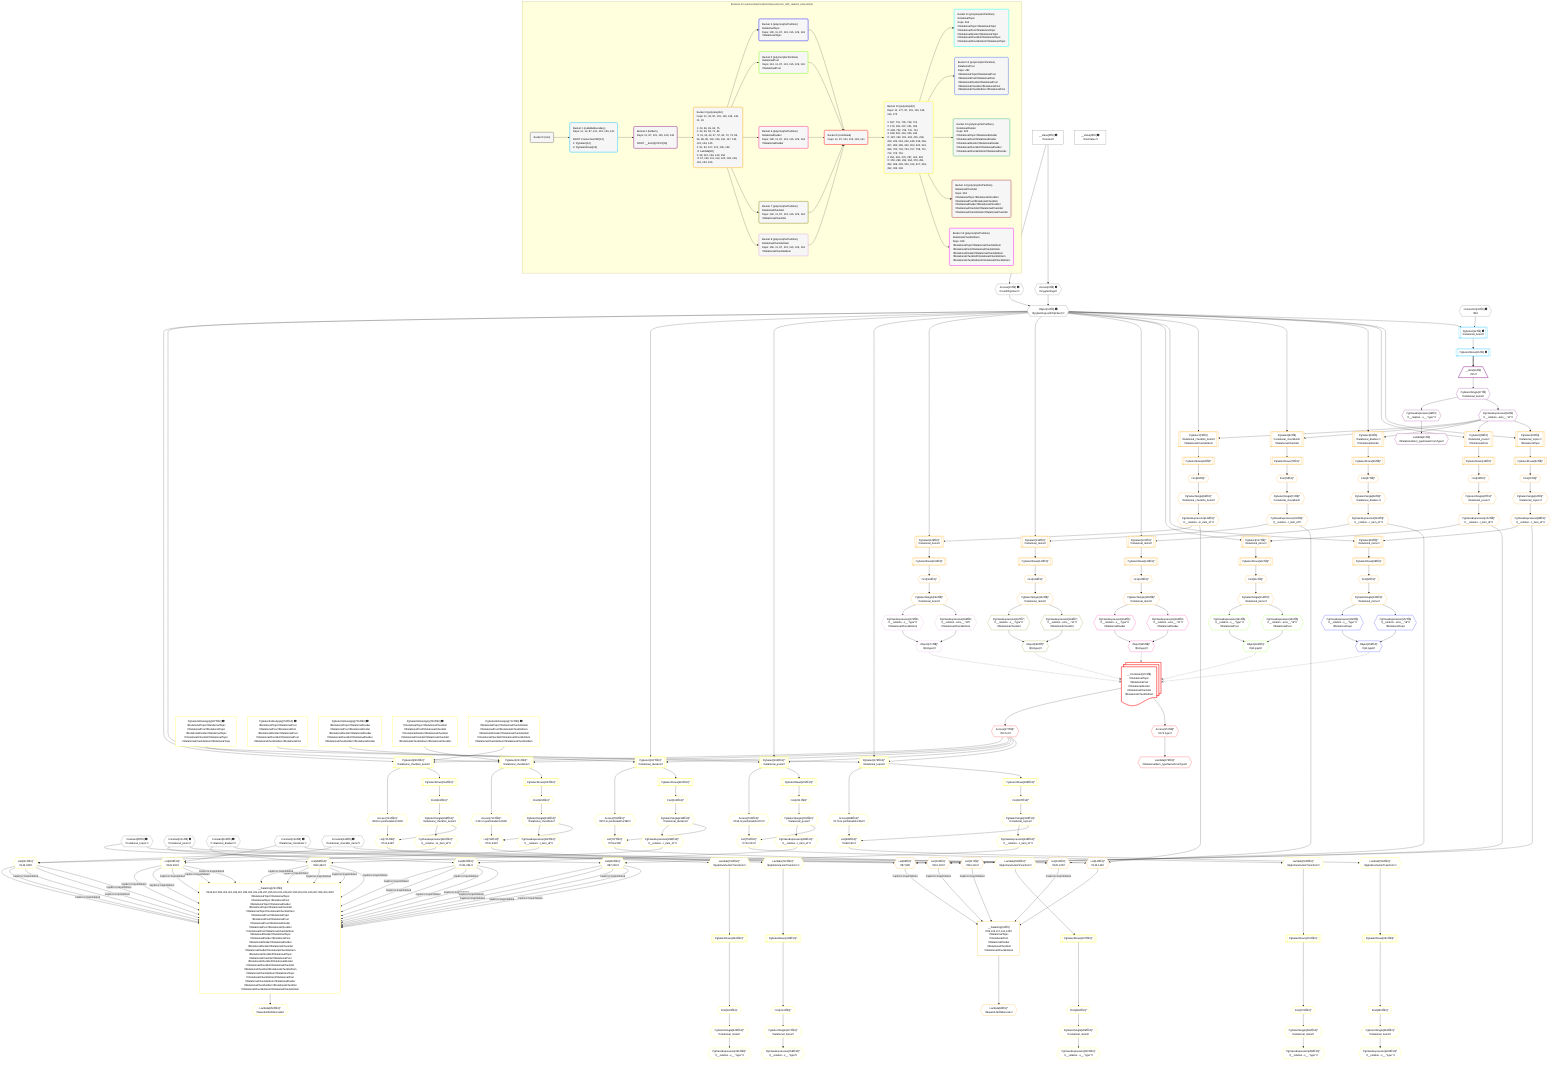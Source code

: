%%{init: {'themeVariables': { 'fontSize': '12px'}}}%%
graph TD
    classDef path fill:#eee,stroke:#000,color:#000
    classDef plan fill:#fff,stroke-width:1px,color:#000
    classDef itemplan fill:#fff,stroke-width:2px,color:#000
    classDef unbatchedplan fill:#dff,stroke-width:1px,color:#000
    classDef sideeffectplan fill:#fcc,stroke-width:2px,color:#000
    classDef bucket fill:#f6f6f6,color:#000,stroke-width:2px,text-align:left

    subgraph "Buckets for queries/polymorphic/relay.polyroot_with_related_poly.simple"
    Bucket0("Bucket 0 (root)"):::bucket
    Bucket1("Bucket 1 (nullableBoundary)<br />Deps: 11, 12, 87, 101, 115, 129, 143<br /><br />ROOT Connectionᐸ8ᐳ[12]<br />1: PgSelect[14]<br />2: PgSelectRows[15]"):::bucket
    Bucket2("Bucket 2 (listItem)<br />Deps: 11, 87, 101, 115, 129, 143<br /><br />ROOT __Item{2}ᐸ15ᐳ[16]"):::bucket
    Bucket3("Bucket 3 (polymorphic)<br />Deps: 11, 18, 87, 101, 115, 129, 143, 21, 19<br /><br />1: 23, 36, 49, 62, 75<br />2: 32, 45, 58, 71, 84<br />ᐳ: 31, 34, 44, 47, 57, 60, 70, 73, 83, 86, 88, 89, 102, 103, 116, 117, 130, 131, 144, 145<br />3: 91, 93, 107, 121, 135, 149<br />ᐳ: Lambda[90]<br />4: 98, 112, 126, 140, 154<br />ᐳ: 97, 100, 111, 114, 125, 128, 139, 142, 153, 156"):::bucket
    Bucket4("Bucket 4 (polymorphicPartition)<br />RelationalTopic<br />Deps: 100, 11, 87, 101, 115, 129, 143<br />ᐳRelationalTopic"):::bucket
    Bucket5("Bucket 5 (polymorphicPartition)<br />RelationalPost<br />Deps: 114, 11, 87, 101, 115, 129, 143<br />ᐳRelationalPost"):::bucket
    Bucket6("Bucket 6 (polymorphicPartition)<br />RelationalDivider<br />Deps: 128, 11, 87, 101, 115, 129, 143<br />ᐳRelationalDivider"):::bucket
    Bucket7("Bucket 7 (polymorphicPartition)<br />RelationalChecklist<br />Deps: 142, 11, 87, 101, 115, 129, 143<br />ᐳRelationalChecklist"):::bucket
    Bucket8("Bucket 8 (polymorphicPartition)<br />RelationalChecklistItem<br />Deps: 156, 11, 87, 101, 115, 129, 143<br />ᐳRelationalChecklistItem"):::bucket
    Bucket9("Bucket 9 (combined)<br />Deps: 11, 87, 101, 115, 129, 143"):::bucket
    Bucket10("Bucket 10 (polymorphic)<br />Deps: 11, 177, 87, 101, 115, 129, 143, 175<br /><br />1: 697, 701, 705, 709, 713<br />2: 179, 193, 207, 221, 235<br />ᐳ: 698, 702, 706, 710, 714<br />3: 188, 202, 216, 230, 244<br />ᐳ: 187, 190, 201, 204, 215, 218, 229, 232, 243, 246, 248, 249, 266, 267, 284, 285, 302, 303, 320, 321, 699, 700, 703, 704, 707, 708, 711, 712, 715, 716<br />4: 251, 261, 279, 297, 315, 333<br />ᐳ: 250, 260, 263, 264, 278, 281, 282, 296, 299, 300, 314, 317, 318, 332, 335, 336"):::bucket
    Bucket11("Bucket 11 (polymorphicPartition)<br />RelationalTopic<br />Deps: 264<br />ᐳRelationalTopicᐳRelationalTopic<br />ᐳRelationalPostᐳRelationalTopic<br />ᐳRelationalDividerᐳRelationalTopic<br />ᐳRelationalChecklistᐳRelationalTopic<br />ᐳRelationalChecklistItemᐳRelationalTopic"):::bucket
    Bucket12("Bucket 12 (polymorphicPartition)<br />RelationalPost<br />Deps: 282<br />ᐳRelationalTopicᐳRelationalPost<br />ᐳRelationalPostᐳRelationalPost<br />ᐳRelationalDividerᐳRelationalPost<br />ᐳRelationalChecklistᐳRelationalPost<br />ᐳRelationalChecklistItemᐳRelationalPost"):::bucket
    Bucket13("Bucket 13 (polymorphicPartition)<br />RelationalDivider<br />Deps: 300<br />ᐳRelationalTopicᐳRelationalDivider<br />ᐳRelationalPostᐳRelationalDivider<br />ᐳRelationalDividerᐳRelationalDivider<br />ᐳRelationalChecklistᐳRelationalDivider<br />ᐳRelationalChecklistItemᐳRelationalDivider"):::bucket
    Bucket14("Bucket 14 (polymorphicPartition)<br />RelationalChecklist<br />Deps: 318<br />ᐳRelationalTopicᐳRelationalChecklist<br />ᐳRelationalPostᐳRelationalChecklist<br />ᐳRelationalDividerᐳRelationalChecklist<br />ᐳRelationalChecklistᐳRelationalChecklist<br />ᐳRelationalChecklistItemᐳRelationalChecklist"):::bucket
    Bucket15("Bucket 15 (polymorphicPartition)<br />RelationalChecklistItem<br />Deps: 336<br />ᐳRelationalTopicᐳRelationalChecklistItem<br />ᐳRelationalPostᐳRelationalChecklistItem<br />ᐳRelationalDividerᐳRelationalChecklistItem<br />ᐳRelationalChecklistᐳRelationalChecklistItem<br />ᐳRelationalChecklistItemᐳRelationalChecklistItem"):::bucket
    end
    Bucket0 --> Bucket1
    Bucket1 --> Bucket2
    Bucket2 --> Bucket3
    Bucket3 --> Bucket4 & Bucket5 & Bucket6 & Bucket7 & Bucket8
    Bucket4 --> Bucket9
    Bucket5 --> Bucket9
    Bucket6 --> Bucket9
    Bucket7 --> Bucket9
    Bucket8 --> Bucket9
    Bucket9 --> Bucket10
    Bucket10 --> Bucket11 & Bucket12 & Bucket13 & Bucket14 & Bucket15

    %% plan dependencies
    Object11{{"Object[11∈0] ➊<br />ᐸ{pgSettings,withPgClient}ᐳ"}}:::plan
    Access9{{"Access[9∈0] ➊<br />ᐸ2.pgSettingsᐳ"}}:::plan
    Access10{{"Access[10∈0] ➊<br />ᐸ2.withPgClientᐳ"}}:::plan
    Access9 & Access10 --> Object11
    __Value2["__Value[2∈0] ➊<br />ᐸcontextᐳ"]:::plan
    __Value2 --> Access9
    __Value2 --> Access10
    __Value4["__Value[4∈0] ➊<br />ᐸrootValueᐳ"]:::plan
    Connection12{{"Connection[12∈0] ➊<br />ᐸ8ᐳ"}}:::plan
    Constant87{{"Constant[87∈0] ➊<br />ᐸ'relational_topics'ᐳ"}}:::plan
    Constant101{{"Constant[101∈0] ➊<br />ᐸ'relational_posts'ᐳ"}}:::plan
    Constant115{{"Constant[115∈0] ➊<br />ᐸ'relational_dividers'ᐳ"}}:::plan
    Constant129{{"Constant[129∈0] ➊<br />ᐸ'relational_checklists'ᐳ"}}:::plan
    Constant143{{"Constant[143∈0] ➊<br />ᐸ'relational_checklist_items'ᐳ"}}:::plan
    PgSelect14[["PgSelect[14∈1] ➊<br />ᐸrelational_itemsᐳ"]]:::plan
    Object11 & Connection12 --> PgSelect14
    PgSelectRows15[["PgSelectRows[15∈1] ➊"]]:::plan
    PgSelect14 --> PgSelectRows15
    __Item16[/"__Item[16∈2]<br />ᐸ15ᐳ"\]:::itemplan
    PgSelectRows15 ==> __Item16
    PgSelectSingle17{{"PgSelectSingle[17∈2]<br />ᐸrelational_itemsᐳ"}}:::plan
    __Item16 --> PgSelectSingle17
    PgClassExpression18{{"PgClassExpression[18∈2]<br />ᐸ__relation...ems__.”id”ᐳ"}}:::plan
    PgSelectSingle17 --> PgClassExpression18
    PgClassExpression19{{"PgClassExpression[19∈2]<br />ᐸ__relation...s__.”type”ᐳ"}}:::plan
    PgSelectSingle17 --> PgClassExpression19
    Lambda21{{"Lambda[21∈2]<br />ᐸRelationalItem_typeNameFromTypeᐳ"}}:::plan
    PgClassExpression19 --> Lambda21
    __DataOnly91["__DataOnly[91∈3]<br />ᐸ89,103,117,131,145ᐳ<br />ᐳRelationalTopic<br />ᐳRelationalPost<br />ᐳRelationalDivider<br />ᐳRelationalChecklist<br />ᐳRelationalChecklistItem"]:::plan
    List89{{"List[89∈3]^<br />ᐸ87,88ᐳ"}}:::plan
    List103{{"List[103∈3]^<br />ᐸ101,102ᐳ"}}:::plan
    List117{{"List[117∈3]^<br />ᐸ115,116ᐳ"}}:::plan
    List131{{"List[131∈3]^<br />ᐸ129,130ᐳ"}}:::plan
    List145{{"List[145∈3]^<br />ᐸ143,144ᐳ"}}:::plan
    List89 -->|"trapError;trapInhibited"| __DataOnly91
    List103 -->|"trapError;trapInhibited"| __DataOnly91
    List117 -->|"trapError;trapInhibited"| __DataOnly91
    List131 -->|"trapError;trapInhibited"| __DataOnly91
    List145 --> __DataOnly91
    PgSelect23[["PgSelect[23∈3]<br />ᐸrelational_topicsᐳ<br />ᐳRelationalTopic"]]:::plan
    Object11 & PgClassExpression18 --> PgSelect23
    PgSelect36[["PgSelect[36∈3]<br />ᐸrelational_postsᐳ<br />ᐳRelationalPost"]]:::plan
    Object11 & PgClassExpression18 --> PgSelect36
    PgSelect49[["PgSelect[49∈3]<br />ᐸrelational_dividersᐳ<br />ᐳRelationalDivider"]]:::plan
    Object11 & PgClassExpression18 --> PgSelect49
    PgSelect62[["PgSelect[62∈3]<br />ᐸrelational_checklistsᐳ<br />ᐳRelationalChecklist"]]:::plan
    Object11 & PgClassExpression18 --> PgSelect62
    PgSelect75[["PgSelect[75∈3]<br />ᐸrelational_checklist_itemsᐳ<br />ᐳRelationalChecklistItem"]]:::plan
    Object11 & PgClassExpression18 --> PgSelect75
    PgClassExpression88{{"PgClassExpression[88∈3]^<br />ᐸ__relation...c_item_id”ᐳ"}}:::plan
    Constant87 & PgClassExpression88 --> List89
    PgSelect93[["PgSelect[93∈3]^<br />ᐸrelational_itemsᐳ"]]:::plan
    Object11 & PgClassExpression88 --> PgSelect93
    PgClassExpression102{{"PgClassExpression[102∈3]^<br />ᐸ__relation...t_item_id”ᐳ"}}:::plan
    Constant101 & PgClassExpression102 --> List103
    PgSelect107[["PgSelect[107∈3]^<br />ᐸrelational_itemsᐳ"]]:::plan
    Object11 & PgClassExpression102 --> PgSelect107
    PgClassExpression116{{"PgClassExpression[116∈3]^<br />ᐸ__relation...r_item_id”ᐳ"}}:::plan
    Constant115 & PgClassExpression116 --> List117
    PgSelect121[["PgSelect[121∈3]^<br />ᐸrelational_itemsᐳ"]]:::plan
    Object11 & PgClassExpression116 --> PgSelect121
    PgClassExpression130{{"PgClassExpression[130∈3]^<br />ᐸ__relation...t_item_id”ᐳ"}}:::plan
    Constant129 & PgClassExpression130 --> List131
    PgSelect135[["PgSelect[135∈3]^<br />ᐸrelational_itemsᐳ"]]:::plan
    Object11 & PgClassExpression130 --> PgSelect135
    PgClassExpression144{{"PgClassExpression[144∈3]^<br />ᐸ__relation...m_item_id”ᐳ"}}:::plan
    Constant143 & PgClassExpression144 --> List145
    PgSelect149[["PgSelect[149∈3]^<br />ᐸrelational_itemsᐳ"]]:::plan
    Object11 & PgClassExpression144 --> PgSelect149
    First31{{"First[31∈3]^"}}:::plan
    PgSelectRows32[["PgSelectRows[32∈3]^"]]:::plan
    PgSelectRows32 --> First31
    PgSelect23 --> PgSelectRows32
    PgSelectSingle34{{"PgSelectSingle[34∈3]^<br />ᐸrelational_topicsᐳ"}}:::plan
    First31 --> PgSelectSingle34
    First44{{"First[44∈3]^"}}:::plan
    PgSelectRows45[["PgSelectRows[45∈3]^"]]:::plan
    PgSelectRows45 --> First44
    PgSelect36 --> PgSelectRows45
    PgSelectSingle47{{"PgSelectSingle[47∈3]^<br />ᐸrelational_postsᐳ"}}:::plan
    First44 --> PgSelectSingle47
    First57{{"First[57∈3]^"}}:::plan
    PgSelectRows58[["PgSelectRows[58∈3]^"]]:::plan
    PgSelectRows58 --> First57
    PgSelect49 --> PgSelectRows58
    PgSelectSingle60{{"PgSelectSingle[60∈3]^<br />ᐸrelational_dividersᐳ"}}:::plan
    First57 --> PgSelectSingle60
    First70{{"First[70∈3]^"}}:::plan
    PgSelectRows71[["PgSelectRows[71∈3]^"]]:::plan
    PgSelectRows71 --> First70
    PgSelect62 --> PgSelectRows71
    PgSelectSingle73{{"PgSelectSingle[73∈3]^<br />ᐸrelational_checklistsᐳ"}}:::plan
    First70 --> PgSelectSingle73
    First83{{"First[83∈3]^"}}:::plan
    PgSelectRows84[["PgSelectRows[84∈3]^"]]:::plan
    PgSelectRows84 --> First83
    PgSelect75 --> PgSelectRows84
    PgSelectSingle86{{"PgSelectSingle[86∈3]^<br />ᐸrelational_checklist_itemsᐳ"}}:::plan
    First83 --> PgSelectSingle86
    PgSelectSingle34 --> PgClassExpression88
    Lambda90{{"Lambda[90∈3]^<br />ᐸbase64JSONEncodeᐳ"}}:::plan
    __DataOnly91 --> Lambda90
    First97{{"First[97∈3]^"}}:::plan
    PgSelectRows98[["PgSelectRows[98∈3]^"]]:::plan
    PgSelectRows98 --> First97
    PgSelect93 --> PgSelectRows98
    PgSelectSingle100{{"PgSelectSingle[100∈3]^<br />ᐸrelational_itemsᐳ"}}:::plan
    First97 --> PgSelectSingle100
    PgSelectSingle47 --> PgClassExpression102
    First111{{"First[111∈3]^"}}:::plan
    PgSelectRows112[["PgSelectRows[112∈3]^"]]:::plan
    PgSelectRows112 --> First111
    PgSelect107 --> PgSelectRows112
    PgSelectSingle114{{"PgSelectSingle[114∈3]^<br />ᐸrelational_itemsᐳ"}}:::plan
    First111 --> PgSelectSingle114
    PgSelectSingle60 --> PgClassExpression116
    First125{{"First[125∈3]^"}}:::plan
    PgSelectRows126[["PgSelectRows[126∈3]^"]]:::plan
    PgSelectRows126 --> First125
    PgSelect121 --> PgSelectRows126
    PgSelectSingle128{{"PgSelectSingle[128∈3]^<br />ᐸrelational_itemsᐳ"}}:::plan
    First125 --> PgSelectSingle128
    PgSelectSingle73 --> PgClassExpression130
    First139{{"First[139∈3]^"}}:::plan
    PgSelectRows140[["PgSelectRows[140∈3]^"]]:::plan
    PgSelectRows140 --> First139
    PgSelect135 --> PgSelectRows140
    PgSelectSingle142{{"PgSelectSingle[142∈3]^<br />ᐸrelational_itemsᐳ"}}:::plan
    First139 --> PgSelectSingle142
    PgSelectSingle86 --> PgClassExpression144
    First153{{"First[153∈3]^"}}:::plan
    PgSelectRows154[["PgSelectRows[154∈3]^"]]:::plan
    PgSelectRows154 --> First153
    PgSelect149 --> PgSelectRows154
    PgSelectSingle156{{"PgSelectSingle[156∈3]^<br />ᐸrelational_itemsᐳ"}}:::plan
    First153 --> PgSelectSingle156
    Object159{{"Object[159∈4]^<br />ᐸ{id,type}ᐳ"}}:::plan
    PgClassExpression157{{"PgClassExpression[157∈4]<br />ᐸ__relation...ems__.”id”ᐳ<br />ᐳRelationalTopic"}}:::plan
    PgClassExpression158{{"PgClassExpression[158∈4]<br />ᐸ__relation...s__.”type”ᐳ<br />ᐳRelationalTopic"}}:::plan
    PgClassExpression157 & PgClassExpression158 --> Object159
    PgSelectSingle100 --> PgClassExpression157
    PgSelectSingle100 --> PgClassExpression158
    Access173{{"Access[173∈9]^<br />ᐸ172.typeᐳ"}}:::plan
    __Value172:::plan@{shape: docs, label: "__Combined[172∈9]<br />ᐳRelationalTopic<br />ᐳRelationalPost<br />ᐳRelationalDivider<br />ᐳRelationalChecklist<br />ᐳRelationalChecklistItem"}
    __Value172 --> Access173
    Lambda175{{"Lambda[175∈9]^<br />ᐸRelationalItem_typeNameFromTypeᐳ"}}:::plan
    Access173 --> Lambda175
    Access177{{"Access[177∈9]^<br />ᐸ172.idᐳ"}}:::plan
    __Value172 --> Access177
    __DataOnly251["__DataOnly[251∈10]<br />ᐸ249,267,285,303,321,249,267,285,303,321,249,267,285,303,321,249,267,285,303,321,249,267,285,303,321ᐳ<br />ᐳRelationalTopicᐳRelationalTopic<br />ᐳRelationalTopicᐳRelationalPost<br />ᐳRelationalTopicᐳRelationalDivider<br />ᐳRelationalTopicᐳRelationalChecklist<br />ᐳRelationalTopicᐳRelationalChecklistItem<br />ᐳRelationalPostᐳRelationalTopic<br />ᐳRelationalPostᐳRelationalPost<br />ᐳRelationalPostᐳRelationalDivider<br />ᐳRelationalPostᐳRelationalChecklist<br />ᐳRelationalPostᐳRelationalChecklistItem<br />ᐳRelationalDividerᐳRelationalTopic<br />ᐳRelationalDividerᐳRelationalPost<br />ᐳRelationalDividerᐳRelationalDivider<br />ᐳRelationalDividerᐳRelationalChecklist<br />ᐳRelationalDividerᐳRelationalChecklistItem<br />ᐳRelationalChecklistᐳRelationalTopic<br />ᐳRelationalChecklistᐳRelationalPost<br />ᐳRelationalChecklistᐳRelationalDivider<br />ᐳRelationalChecklistᐳRelationalChecklist<br />ᐳRelationalChecklistᐳRelationalChecklistItem<br />ᐳRelationalChecklistItemᐳRelationalTopic<br />ᐳRelationalChecklistItemᐳRelationalPost<br />ᐳRelationalChecklistItemᐳRelationalDivider<br />ᐳRelationalChecklistItemᐳRelationalChecklist<br />ᐳRelationalChecklistItemᐳRelationalChecklistItem"]:::plan
    List249{{"List[249∈10]^<br />ᐸ87,248ᐳ"}}:::plan
    List267{{"List[267∈10]^<br />ᐸ101,266ᐳ"}}:::plan
    List285{{"List[285∈10]^<br />ᐸ115,284ᐳ"}}:::plan
    List303{{"List[303∈10]^<br />ᐸ129,302ᐳ"}}:::plan
    List321{{"List[321∈10]^<br />ᐸ143,320ᐳ"}}:::plan
    List249 -->|"trapError;trapInhibited"| __DataOnly251
    List267 -->|"trapError;trapInhibited"| __DataOnly251
    List285 -->|"trapError;trapInhibited"| __DataOnly251
    List303 -->|"trapError;trapInhibited"| __DataOnly251
    List321 -->|"trapError;trapInhibited"| __DataOnly251
    List249 -->|"trapError;trapInhibited"| __DataOnly251
    List267 -->|"trapError;trapInhibited"| __DataOnly251
    List285 -->|"trapError;trapInhibited"| __DataOnly251
    List303 -->|"trapError;trapInhibited"| __DataOnly251
    List321 -->|"trapError;trapInhibited"| __DataOnly251
    List249 -->|"trapError;trapInhibited"| __DataOnly251
    List267 -->|"trapError;trapInhibited"| __DataOnly251
    List285 -->|"trapError;trapInhibited"| __DataOnly251
    List303 -->|"trapError;trapInhibited"| __DataOnly251
    List321 -->|"trapError;trapInhibited"| __DataOnly251
    List249 -->|"trapError;trapInhibited"| __DataOnly251
    List267 -->|"trapError;trapInhibited"| __DataOnly251
    List285 -->|"trapError;trapInhibited"| __DataOnly251
    List303 -->|"trapError;trapInhibited"| __DataOnly251
    List321 -->|"trapError;trapInhibited"| __DataOnly251
    List249 -->|"trapError;trapInhibited"| __DataOnly251
    List267 -->|"trapError;trapInhibited"| __DataOnly251
    List285 -->|"trapError;trapInhibited"| __DataOnly251
    List303 -->|"trapError;trapInhibited"| __DataOnly251
    List321 --> __DataOnly251
    PgSelect179[["PgSelect[179∈10]^<br />ᐸrelational_topicsᐳ"]]:::plan
    PgSelectInlineApply697["PgSelectInlineApply[697∈10] ➊<br />ᐳRelationalTopicᐳRelationalTopic<br />ᐳRelationalPostᐳRelationalTopic<br />ᐳRelationalDividerᐳRelationalTopic<br />ᐳRelationalChecklistᐳRelationalTopic<br />ᐳRelationalChecklistItemᐳRelationalTopic"]:::plan
    Object11 & Access177 & PgSelectInlineApply697 --> PgSelect179
    PgSelect193[["PgSelect[193∈10]^<br />ᐸrelational_postsᐳ"]]:::plan
    PgSelectInlineApply701["PgSelectInlineApply[701∈10] ➊<br />ᐳRelationalTopicᐳRelationalPost<br />ᐳRelationalPostᐳRelationalPost<br />ᐳRelationalDividerᐳRelationalPost<br />ᐳRelationalChecklistᐳRelationalPost<br />ᐳRelationalChecklistItemᐳRelationalPost"]:::plan
    Object11 & Access177 & PgSelectInlineApply701 --> PgSelect193
    PgSelect207[["PgSelect[207∈10]^<br />ᐸrelational_dividersᐳ"]]:::plan
    PgSelectInlineApply705["PgSelectInlineApply[705∈10] ➊<br />ᐳRelationalTopicᐳRelationalDivider<br />ᐳRelationalPostᐳRelationalDivider<br />ᐳRelationalDividerᐳRelationalDivider<br />ᐳRelationalChecklistᐳRelationalDivider<br />ᐳRelationalChecklistItemᐳRelationalDivider"]:::plan
    Object11 & Access177 & PgSelectInlineApply705 --> PgSelect207
    PgSelect221[["PgSelect[221∈10]^<br />ᐸrelational_checklistsᐳ"]]:::plan
    PgSelectInlineApply709["PgSelectInlineApply[709∈10] ➊<br />ᐳRelationalTopicᐳRelationalChecklist<br />ᐳRelationalPostᐳRelationalChecklist<br />ᐳRelationalDividerᐳRelationalChecklist<br />ᐳRelationalChecklistᐳRelationalChecklist<br />ᐳRelationalChecklistItemᐳRelationalChecklist"]:::plan
    Object11 & Access177 & PgSelectInlineApply709 --> PgSelect221
    PgSelect235[["PgSelect[235∈10]^<br />ᐸrelational_checklist_itemsᐳ"]]:::plan
    PgSelectInlineApply713["PgSelectInlineApply[713∈10] ➊<br />ᐳRelationalTopicᐳRelationalChecklistItem<br />ᐳRelationalPostᐳRelationalChecklistItem<br />ᐳRelationalDividerᐳRelationalChecklistItem<br />ᐳRelationalChecklistᐳRelationalChecklistItem<br />ᐳRelationalChecklistItemᐳRelationalChecklistItem"]:::plan
    Object11 & Access177 & PgSelectInlineApply713 --> PgSelect235
    PgClassExpression248{{"PgClassExpression[248∈10]^<br />ᐸ__relation...c_item_id”ᐳ"}}:::plan
    Constant87 & PgClassExpression248 --> List249
    PgClassExpression266{{"PgClassExpression[266∈10]^<br />ᐸ__relation...t_item_id”ᐳ"}}:::plan
    Constant101 & PgClassExpression266 --> List267
    PgClassExpression284{{"PgClassExpression[284∈10]^<br />ᐸ__relation...r_item_id”ᐳ"}}:::plan
    Constant115 & PgClassExpression284 --> List285
    PgClassExpression302{{"PgClassExpression[302∈10]^<br />ᐸ__relation...t_item_id”ᐳ"}}:::plan
    Constant129 & PgClassExpression302 --> List303
    PgClassExpression320{{"PgClassExpression[320∈10]^<br />ᐸ__relation...m_item_id”ᐳ"}}:::plan
    Constant143 & PgClassExpression320 --> List321
    List699{{"List[699∈10]^<br />ᐸ698,190ᐳ"}}:::plan
    Access698{{"Access[698∈10]^<br />ᐸ179.m.joinDetailsFor252ᐳ"}}:::plan
    PgSelectSingle190{{"PgSelectSingle[190∈10]^<br />ᐸrelational_topicsᐳ"}}:::plan
    Access698 & PgSelectSingle190 --> List699
    List703{{"List[703∈10]^<br />ᐸ702,204ᐳ"}}:::plan
    Access702{{"Access[702∈10]^<br />ᐸ193.m.joinDetailsFor270ᐳ"}}:::plan
    PgSelectSingle204{{"PgSelectSingle[204∈10]^<br />ᐸrelational_postsᐳ"}}:::plan
    Access702 & PgSelectSingle204 --> List703
    List707{{"List[707∈10]^<br />ᐸ706,218ᐳ"}}:::plan
    Access706{{"Access[706∈10]^<br />ᐸ207.m.joinDetailsFor288ᐳ"}}:::plan
    PgSelectSingle218{{"PgSelectSingle[218∈10]^<br />ᐸrelational_dividersᐳ"}}:::plan
    Access706 & PgSelectSingle218 --> List707
    List711{{"List[711∈10]^<br />ᐸ710,232ᐳ"}}:::plan
    Access710{{"Access[710∈10]^<br />ᐸ221.m.joinDetailsFor306ᐳ"}}:::plan
    PgSelectSingle232{{"PgSelectSingle[232∈10]^<br />ᐸrelational_checklistsᐳ"}}:::plan
    Access710 & PgSelectSingle232 --> List711
    List715{{"List[715∈10]^<br />ᐸ714,246ᐳ"}}:::plan
    Access714{{"Access[714∈10]^<br />ᐸ235.m.joinDetailsFor324ᐳ"}}:::plan
    PgSelectSingle246{{"PgSelectSingle[246∈10]^<br />ᐸrelational_checklist_itemsᐳ"}}:::plan
    Access714 & PgSelectSingle246 --> List715
    First187{{"First[187∈10]^"}}:::plan
    PgSelectRows188[["PgSelectRows[188∈10]^"]]:::plan
    PgSelectRows188 --> First187
    PgSelect179 --> PgSelectRows188
    First187 --> PgSelectSingle190
    First201{{"First[201∈10]^"}}:::plan
    PgSelectRows202[["PgSelectRows[202∈10]^"]]:::plan
    PgSelectRows202 --> First201
    PgSelect193 --> PgSelectRows202
    First201 --> PgSelectSingle204
    First215{{"First[215∈10]^"}}:::plan
    PgSelectRows216[["PgSelectRows[216∈10]^"]]:::plan
    PgSelectRows216 --> First215
    PgSelect207 --> PgSelectRows216
    First215 --> PgSelectSingle218
    First229{{"First[229∈10]^"}}:::plan
    PgSelectRows230[["PgSelectRows[230∈10]^"]]:::plan
    PgSelectRows230 --> First229
    PgSelect221 --> PgSelectRows230
    First229 --> PgSelectSingle232
    First243{{"First[243∈10]^"}}:::plan
    PgSelectRows244[["PgSelectRows[244∈10]^"]]:::plan
    PgSelectRows244 --> First243
    PgSelect235 --> PgSelectRows244
    First243 --> PgSelectSingle246
    PgSelectSingle190 --> PgClassExpression248
    Lambda250{{"Lambda[250∈10]^<br />ᐸbase64JSONEncodeᐳ"}}:::plan
    __DataOnly251 --> Lambda250
    First260{{"First[260∈10]^"}}:::plan
    PgSelectRows261[["PgSelectRows[261∈10]^"]]:::plan
    PgSelectRows261 --> First260
    Lambda700{{"Lambda[700∈10]^<br />ᐸpgInlineViaJoinTransformᐳ"}}:::plan
    Lambda700 --> PgSelectRows261
    PgSelectSingle263{{"PgSelectSingle[263∈10]^<br />ᐸrelational_itemsᐳ"}}:::plan
    First260 --> PgSelectSingle263
    PgClassExpression264{{"PgClassExpression[264∈10]^<br />ᐸ__relation...s__.”type”ᐳ"}}:::plan
    PgSelectSingle263 --> PgClassExpression264
    PgSelectSingle204 --> PgClassExpression266
    First278{{"First[278∈10]^"}}:::plan
    PgSelectRows279[["PgSelectRows[279∈10]^"]]:::plan
    PgSelectRows279 --> First278
    Lambda704{{"Lambda[704∈10]^<br />ᐸpgInlineViaJoinTransformᐳ"}}:::plan
    Lambda704 --> PgSelectRows279
    PgSelectSingle281{{"PgSelectSingle[281∈10]^<br />ᐸrelational_itemsᐳ"}}:::plan
    First278 --> PgSelectSingle281
    PgClassExpression282{{"PgClassExpression[282∈10]^<br />ᐸ__relation...s__.”type”ᐳ"}}:::plan
    PgSelectSingle281 --> PgClassExpression282
    PgSelectSingle218 --> PgClassExpression284
    First296{{"First[296∈10]^"}}:::plan
    PgSelectRows297[["PgSelectRows[297∈10]^"]]:::plan
    PgSelectRows297 --> First296
    Lambda708{{"Lambda[708∈10]^<br />ᐸpgInlineViaJoinTransformᐳ"}}:::plan
    Lambda708 --> PgSelectRows297
    PgSelectSingle299{{"PgSelectSingle[299∈10]^<br />ᐸrelational_itemsᐳ"}}:::plan
    First296 --> PgSelectSingle299
    PgClassExpression300{{"PgClassExpression[300∈10]^<br />ᐸ__relation...s__.”type”ᐳ"}}:::plan
    PgSelectSingle299 --> PgClassExpression300
    PgSelectSingle232 --> PgClassExpression302
    First314{{"First[314∈10]^"}}:::plan
    PgSelectRows315[["PgSelectRows[315∈10]^"]]:::plan
    PgSelectRows315 --> First314
    Lambda712{{"Lambda[712∈10]^<br />ᐸpgInlineViaJoinTransformᐳ"}}:::plan
    Lambda712 --> PgSelectRows315
    PgSelectSingle317{{"PgSelectSingle[317∈10]^<br />ᐸrelational_itemsᐳ"}}:::plan
    First314 --> PgSelectSingle317
    PgClassExpression318{{"PgClassExpression[318∈10]^<br />ᐸ__relation...s__.”type”ᐳ"}}:::plan
    PgSelectSingle317 --> PgClassExpression318
    PgSelectSingle246 --> PgClassExpression320
    First332{{"First[332∈10]^"}}:::plan
    PgSelectRows333[["PgSelectRows[333∈10]^"]]:::plan
    PgSelectRows333 --> First332
    Lambda716{{"Lambda[716∈10]^<br />ᐸpgInlineViaJoinTransformᐳ"}}:::plan
    Lambda716 --> PgSelectRows333
    PgSelectSingle335{{"PgSelectSingle[335∈10]^<br />ᐸrelational_itemsᐳ"}}:::plan
    First332 --> PgSelectSingle335
    PgClassExpression336{{"PgClassExpression[336∈10]^<br />ᐸ__relation...s__.”type”ᐳ"}}:::plan
    PgSelectSingle335 --> PgClassExpression336
    PgSelect179 --> Access698
    List699 --> Lambda700
    PgSelect193 --> Access702
    List703 --> Lambda704
    PgSelect207 --> Access706
    List707 --> Lambda708
    PgSelect221 --> Access710
    List711 --> Lambda712
    PgSelect235 --> Access714
    List715 --> Lambda716
    Object162{{"Object[162∈5]^<br />ᐸ{id,type}ᐳ"}}:::plan
    PgClassExpression160{{"PgClassExpression[160∈5]<br />ᐸ__relation...ems__.”id”ᐳ<br />ᐳRelationalPost"}}:::plan
    PgClassExpression161{{"PgClassExpression[161∈5]<br />ᐸ__relation...s__.”type”ᐳ<br />ᐳRelationalPost"}}:::plan
    PgClassExpression160 & PgClassExpression161 --> Object162
    PgSelectSingle114 --> PgClassExpression160
    PgSelectSingle114 --> PgClassExpression161
    Object165{{"Object[165∈6]^<br />ᐸ{id,type}ᐳ"}}:::plan
    PgClassExpression163{{"PgClassExpression[163∈6]<br />ᐸ__relation...ems__.”id”ᐳ<br />ᐳRelationalDivider"}}:::plan
    PgClassExpression164{{"PgClassExpression[164∈6]<br />ᐸ__relation...s__.”type”ᐳ<br />ᐳRelationalDivider"}}:::plan
    PgClassExpression163 & PgClassExpression164 --> Object165
    PgSelectSingle128 --> PgClassExpression163
    PgSelectSingle128 --> PgClassExpression164
    Object168{{"Object[168∈7]^<br />ᐸ{id,type}ᐳ"}}:::plan
    PgClassExpression166{{"PgClassExpression[166∈7]<br />ᐸ__relation...ems__.”id”ᐳ<br />ᐳRelationalChecklist"}}:::plan
    PgClassExpression167{{"PgClassExpression[167∈7]<br />ᐸ__relation...s__.”type”ᐳ<br />ᐳRelationalChecklist"}}:::plan
    PgClassExpression166 & PgClassExpression167 --> Object168
    PgSelectSingle142 --> PgClassExpression166
    PgSelectSingle142 --> PgClassExpression167
    Object171{{"Object[171∈8]^<br />ᐸ{id,type}ᐳ"}}:::plan
    PgClassExpression169{{"PgClassExpression[169∈8]<br />ᐸ__relation...ems__.”id”ᐳ<br />ᐳRelationalChecklistItem"}}:::plan
    PgClassExpression170{{"PgClassExpression[170∈8]<br />ᐸ__relation...s__.”type”ᐳ<br />ᐳRelationalChecklistItem"}}:::plan
    PgClassExpression169 & PgClassExpression170 --> Object171
    PgSelectSingle156 --> PgClassExpression169
    PgSelectSingle156 --> PgClassExpression170

    %% define steps
    classDef bucket0 stroke:#696969
    class Bucket0,__Value2,__Value4,Access9,Access10,Object11,Connection12,Constant87,Constant101,Constant115,Constant129,Constant143 bucket0
    classDef bucket1 stroke:#00bfff
    class Bucket1,PgSelect14,PgSelectRows15 bucket1
    classDef bucket2 stroke:#7f007f
    class Bucket2,__Item16,PgSelectSingle17,PgClassExpression18,PgClassExpression19,Lambda21 bucket2
    classDef bucket3 stroke:#ffa500
    class Bucket3,PgSelect23,First31,PgSelectRows32,PgSelectSingle34,PgSelect36,First44,PgSelectRows45,PgSelectSingle47,PgSelect49,First57,PgSelectRows58,PgSelectSingle60,PgSelect62,First70,PgSelectRows71,PgSelectSingle73,PgSelect75,First83,PgSelectRows84,PgSelectSingle86,PgClassExpression88,List89,Lambda90,__DataOnly91,PgSelect93,First97,PgSelectRows98,PgSelectSingle100,PgClassExpression102,List103,PgSelect107,First111,PgSelectRows112,PgSelectSingle114,PgClassExpression116,List117,PgSelect121,First125,PgSelectRows126,PgSelectSingle128,PgClassExpression130,List131,PgSelect135,First139,PgSelectRows140,PgSelectSingle142,PgClassExpression144,List145,PgSelect149,First153,PgSelectRows154,PgSelectSingle156 bucket3
    classDef bucket4 stroke:#0000ff
    class Bucket4,PgClassExpression157,PgClassExpression158,Object159 bucket4
    classDef bucket5 stroke:#7fff00
    class Bucket5,PgClassExpression160,PgClassExpression161,Object162 bucket5
    classDef bucket6 stroke:#ff1493
    class Bucket6,PgClassExpression163,PgClassExpression164,Object165 bucket6
    classDef bucket7 stroke:#808000
    class Bucket7,PgClassExpression166,PgClassExpression167,Object168 bucket7
    classDef bucket8 stroke:#dda0dd
    class Bucket8,PgClassExpression169,PgClassExpression170,Object171 bucket8
    classDef bucket9 stroke:#ff0000
    class Bucket9,__Value172,Access173,Lambda175,Access177 bucket9
    classDef bucket10 stroke:#ffff00
    class Bucket10,PgSelect179,First187,PgSelectRows188,PgSelectSingle190,PgSelect193,First201,PgSelectRows202,PgSelectSingle204,PgSelect207,First215,PgSelectRows216,PgSelectSingle218,PgSelect221,First229,PgSelectRows230,PgSelectSingle232,PgSelect235,First243,PgSelectRows244,PgSelectSingle246,PgClassExpression248,List249,Lambda250,__DataOnly251,First260,PgSelectRows261,PgSelectSingle263,PgClassExpression264,PgClassExpression266,List267,First278,PgSelectRows279,PgSelectSingle281,PgClassExpression282,PgClassExpression284,List285,First296,PgSelectRows297,PgSelectSingle299,PgClassExpression300,PgClassExpression302,List303,First314,PgSelectRows315,PgSelectSingle317,PgClassExpression318,PgClassExpression320,List321,First332,PgSelectRows333,PgSelectSingle335,PgClassExpression336,PgSelectInlineApply697,Access698,List699,Lambda700,PgSelectInlineApply701,Access702,List703,Lambda704,PgSelectInlineApply705,Access706,List707,Lambda708,PgSelectInlineApply709,Access710,List711,Lambda712,PgSelectInlineApply713,Access714,List715,Lambda716 bucket10
    classDef bucket11 stroke:#00ffff
    class Bucket11 bucket11
    classDef bucket12 stroke:#4169e1
    class Bucket12 bucket12
    classDef bucket13 stroke:#3cb371
    class Bucket13 bucket13
    classDef bucket14 stroke:#a52a2a
    class Bucket14 bucket14
    classDef bucket15 stroke:#ff00ff
    class Bucket15 bucket15

    Object159 -.-x __Value172
    Object162 -.-x __Value172
    Object165 -.-x __Value172
    Object168 -.-x __Value172
    Object171 -.-x __Value172
